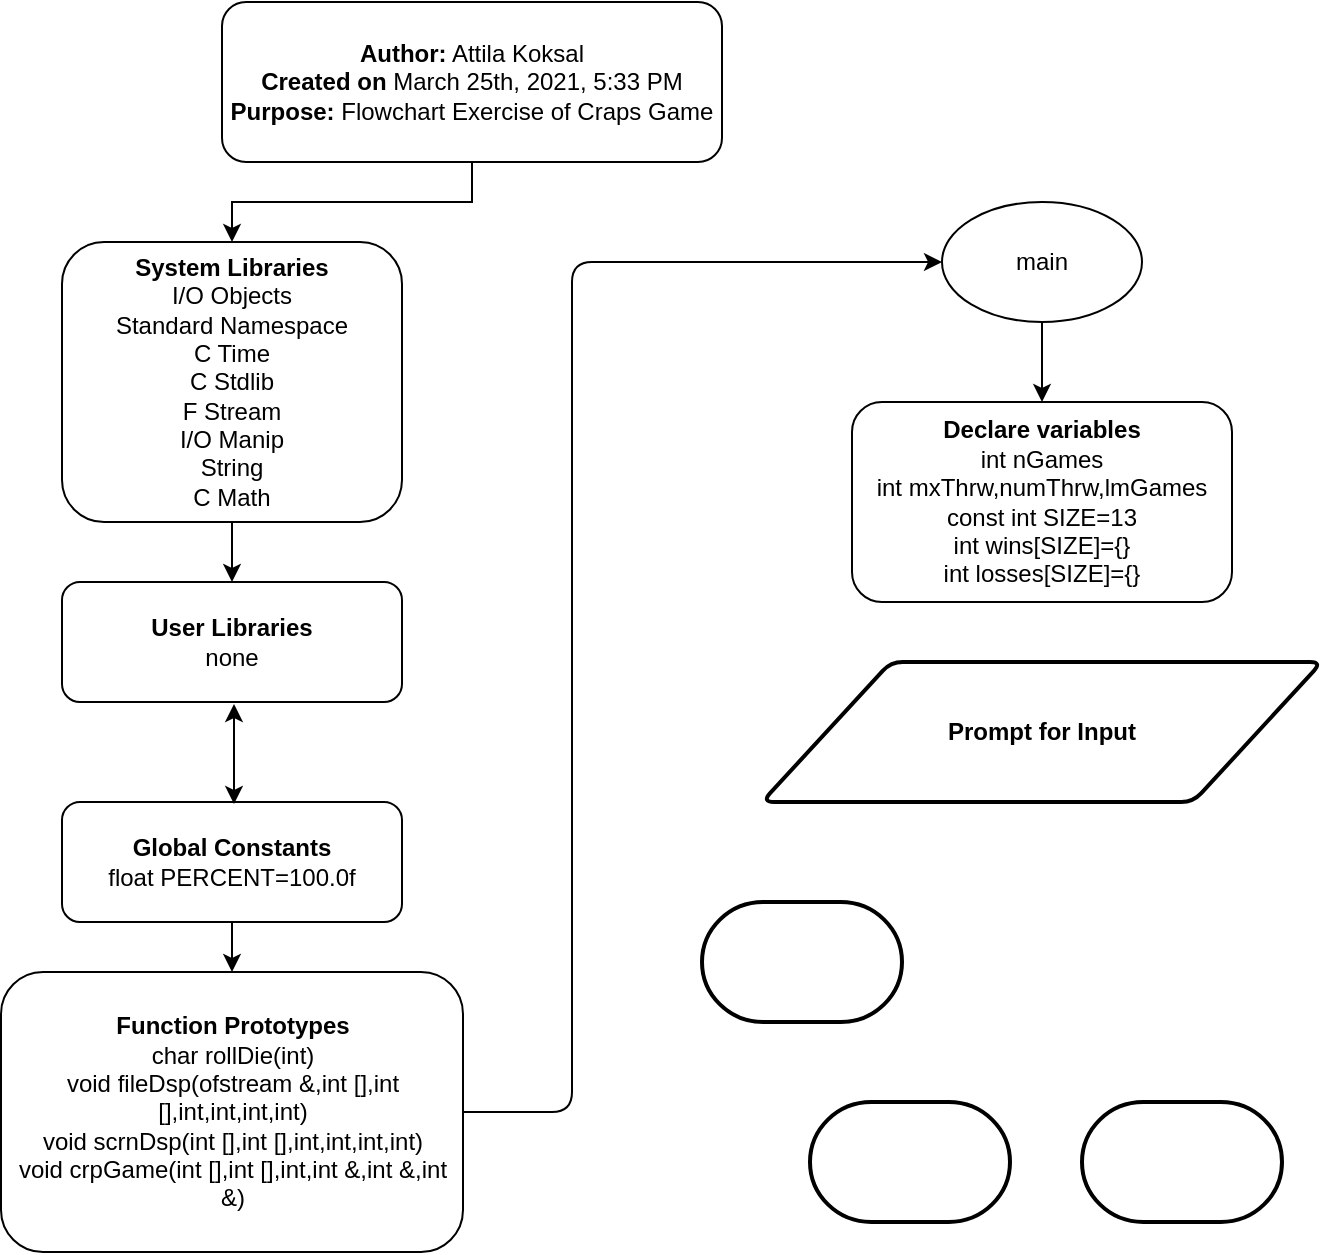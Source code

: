 <mxfile version="14.5.3" type="device"><diagram id="C5RBs43oDa-KdzZeNtuy" name="Page-1"><mxGraphModel dx="1038" dy="580" grid="1" gridSize="10" guides="1" tooltips="1" connect="1" arrows="1" fold="1" page="1" pageScale="1" pageWidth="827" pageHeight="1169" math="0" shadow="0"><root><mxCell id="WIyWlLk6GJQsqaUBKTNV-0"/><mxCell id="WIyWlLk6GJQsqaUBKTNV-1" parent="WIyWlLk6GJQsqaUBKTNV-0"/><mxCell id="A4RTOoCLaP5nwwJ5r5Nx-16" value="" style="edgeStyle=orthogonalEdgeStyle;rounded=0;orthogonalLoop=1;jettySize=auto;html=1;" parent="WIyWlLk6GJQsqaUBKTNV-1" source="A4RTOoCLaP5nwwJ5r5Nx-14" target="A4RTOoCLaP5nwwJ5r5Nx-15" edge="1"><mxGeometry relative="1" as="geometry"/></mxCell><mxCell id="A4RTOoCLaP5nwwJ5r5Nx-14" value="&lt;b&gt;Author:&lt;/b&gt; Attila Koksal&lt;br&gt;&lt;b&gt;Created on&lt;/b&gt; March 25th, 2021, 5:33 PM&lt;br&gt;&lt;b&gt;Purpose:&lt;/b&gt; Flowchart Exercise of Craps Game" style="rounded=1;whiteSpace=wrap;html=1;" parent="WIyWlLk6GJQsqaUBKTNV-1" vertex="1"><mxGeometry x="120" y="30" width="250" height="80" as="geometry"/></mxCell><mxCell id="A4RTOoCLaP5nwwJ5r5Nx-19" value="" style="edgeStyle=orthogonalEdgeStyle;rounded=0;orthogonalLoop=1;jettySize=auto;html=1;" parent="WIyWlLk6GJQsqaUBKTNV-1" source="A4RTOoCLaP5nwwJ5r5Nx-15" target="A4RTOoCLaP5nwwJ5r5Nx-18" edge="1"><mxGeometry relative="1" as="geometry"/></mxCell><mxCell id="A4RTOoCLaP5nwwJ5r5Nx-15" value="&lt;b&gt;System Libraries&lt;/b&gt;&lt;br&gt;I/O Objects&lt;br&gt;Standard Namespace&lt;br&gt;C Time&lt;br&gt;C Stdlib&lt;br&gt;F Stream&lt;br&gt;I/O Manip&lt;br&gt;String&lt;br&gt;C Math" style="rounded=1;whiteSpace=wrap;html=1;" parent="WIyWlLk6GJQsqaUBKTNV-1" vertex="1"><mxGeometry x="40" y="150" width="170" height="140" as="geometry"/></mxCell><mxCell id="A4RTOoCLaP5nwwJ5r5Nx-18" value="&lt;b&gt;User Libraries&lt;/b&gt;&lt;br&gt;none" style="rounded=1;whiteSpace=wrap;html=1;" parent="WIyWlLk6GJQsqaUBKTNV-1" vertex="1"><mxGeometry x="40" y="320" width="170" height="60" as="geometry"/></mxCell><mxCell id="A4RTOoCLaP5nwwJ5r5Nx-23" value="" style="edgeStyle=orthogonalEdgeStyle;rounded=0;orthogonalLoop=1;jettySize=auto;html=1;" parent="WIyWlLk6GJQsqaUBKTNV-1" source="A4RTOoCLaP5nwwJ5r5Nx-20" target="A4RTOoCLaP5nwwJ5r5Nx-22" edge="1"><mxGeometry relative="1" as="geometry"/></mxCell><mxCell id="A4RTOoCLaP5nwwJ5r5Nx-20" value="&lt;b&gt;Global Constants&lt;/b&gt;&lt;br&gt;float PERCENT=100.0f" style="rounded=1;whiteSpace=wrap;html=1;" parent="WIyWlLk6GJQsqaUBKTNV-1" vertex="1"><mxGeometry x="40" y="430" width="170" height="60" as="geometry"/></mxCell><mxCell id="A4RTOoCLaP5nwwJ5r5Nx-21" value="" style="endArrow=classic;startArrow=classic;html=1;" parent="WIyWlLk6GJQsqaUBKTNV-1" edge="1"><mxGeometry width="50" height="50" relative="1" as="geometry"><mxPoint x="126" y="431" as="sourcePoint"/><mxPoint x="126" y="381" as="targetPoint"/><Array as="points"><mxPoint x="126" y="411"/></Array></mxGeometry></mxCell><mxCell id="A4RTOoCLaP5nwwJ5r5Nx-22" value="&lt;b&gt;Function Prototypes&lt;/b&gt;&lt;br&gt;char rollDie(int)&lt;br&gt;void fileDsp(ofstream &amp;amp;,int [],int [],int,int,int,int)&lt;br&gt;void scrnDsp(int [],int [],int,int,int,int)&lt;br&gt;void crpGame(int [],int [],int,int &amp;amp;,int &amp;amp;,int &amp;amp;)" style="rounded=1;whiteSpace=wrap;html=1;" parent="WIyWlLk6GJQsqaUBKTNV-1" vertex="1"><mxGeometry x="9.5" y="515" width="231" height="140" as="geometry"/></mxCell><mxCell id="A4RTOoCLaP5nwwJ5r5Nx-29" value="" style="edgeStyle=orthogonalEdgeStyle;rounded=0;orthogonalLoop=1;jettySize=auto;html=1;" parent="WIyWlLk6GJQsqaUBKTNV-1" source="A4RTOoCLaP5nwwJ5r5Nx-24" target="A4RTOoCLaP5nwwJ5r5Nx-28" edge="1"><mxGeometry relative="1" as="geometry"/></mxCell><mxCell id="A4RTOoCLaP5nwwJ5r5Nx-24" value="main" style="ellipse;whiteSpace=wrap;html=1;" parent="WIyWlLk6GJQsqaUBKTNV-1" vertex="1"><mxGeometry x="480" y="130" width="100" height="60" as="geometry"/></mxCell><mxCell id="A4RTOoCLaP5nwwJ5r5Nx-27" value="" style="edgeStyle=elbowEdgeStyle;elbow=horizontal;endArrow=classic;html=1;exitX=1;exitY=0.5;exitDx=0;exitDy=0;" parent="WIyWlLk6GJQsqaUBKTNV-1" source="A4RTOoCLaP5nwwJ5r5Nx-22" edge="1"><mxGeometry width="50" height="50" relative="1" as="geometry"><mxPoint x="260" y="590" as="sourcePoint"/><mxPoint x="480" y="160" as="targetPoint"/><Array as="points"><mxPoint x="295" y="160"/></Array></mxGeometry></mxCell><mxCell id="A4RTOoCLaP5nwwJ5r5Nx-28" value="&lt;b&gt;Declare variables&lt;br&gt;&lt;/b&gt;int nGames&lt;br&gt;int mxThrw,numThrw,lmGames&lt;br&gt;const int SIZE=13&lt;br&gt;int wins[SIZE]={}&lt;br&gt;int losses[SIZE]={}" style="rounded=1;whiteSpace=wrap;html=1;" parent="WIyWlLk6GJQsqaUBKTNV-1" vertex="1"><mxGeometry x="435" y="230" width="190" height="100" as="geometry"/></mxCell><mxCell id="A4RTOoCLaP5nwwJ5r5Nx-31" value="&lt;b&gt;Prompt for Input&lt;/b&gt;&lt;br&gt;" style="shape=parallelogram;html=1;strokeWidth=2;perimeter=parallelogramPerimeter;whiteSpace=wrap;rounded=1;arcSize=12;size=0.23;" parent="WIyWlLk6GJQsqaUBKTNV-1" vertex="1"><mxGeometry x="390" y="360" width="280" height="70" as="geometry"/></mxCell><mxCell id="7lzJGAW4w8rTNXWo0oSb-0" value="" style="strokeWidth=2;html=1;shape=mxgraph.flowchart.terminator;whiteSpace=wrap;" vertex="1" parent="WIyWlLk6GJQsqaUBKTNV-1"><mxGeometry x="360" y="480" width="100" height="60" as="geometry"/></mxCell><mxCell id="7lzJGAW4w8rTNXWo0oSb-1" value="" style="strokeWidth=2;html=1;shape=mxgraph.flowchart.terminator;whiteSpace=wrap;" vertex="1" parent="WIyWlLk6GJQsqaUBKTNV-1"><mxGeometry x="414" y="580" width="100" height="60" as="geometry"/></mxCell><mxCell id="7lzJGAW4w8rTNXWo0oSb-2" value="" style="strokeWidth=2;html=1;shape=mxgraph.flowchart.terminator;whiteSpace=wrap;" vertex="1" parent="WIyWlLk6GJQsqaUBKTNV-1"><mxGeometry x="550" y="580" width="100" height="60" as="geometry"/></mxCell></root></mxGraphModel></diagram></mxfile>